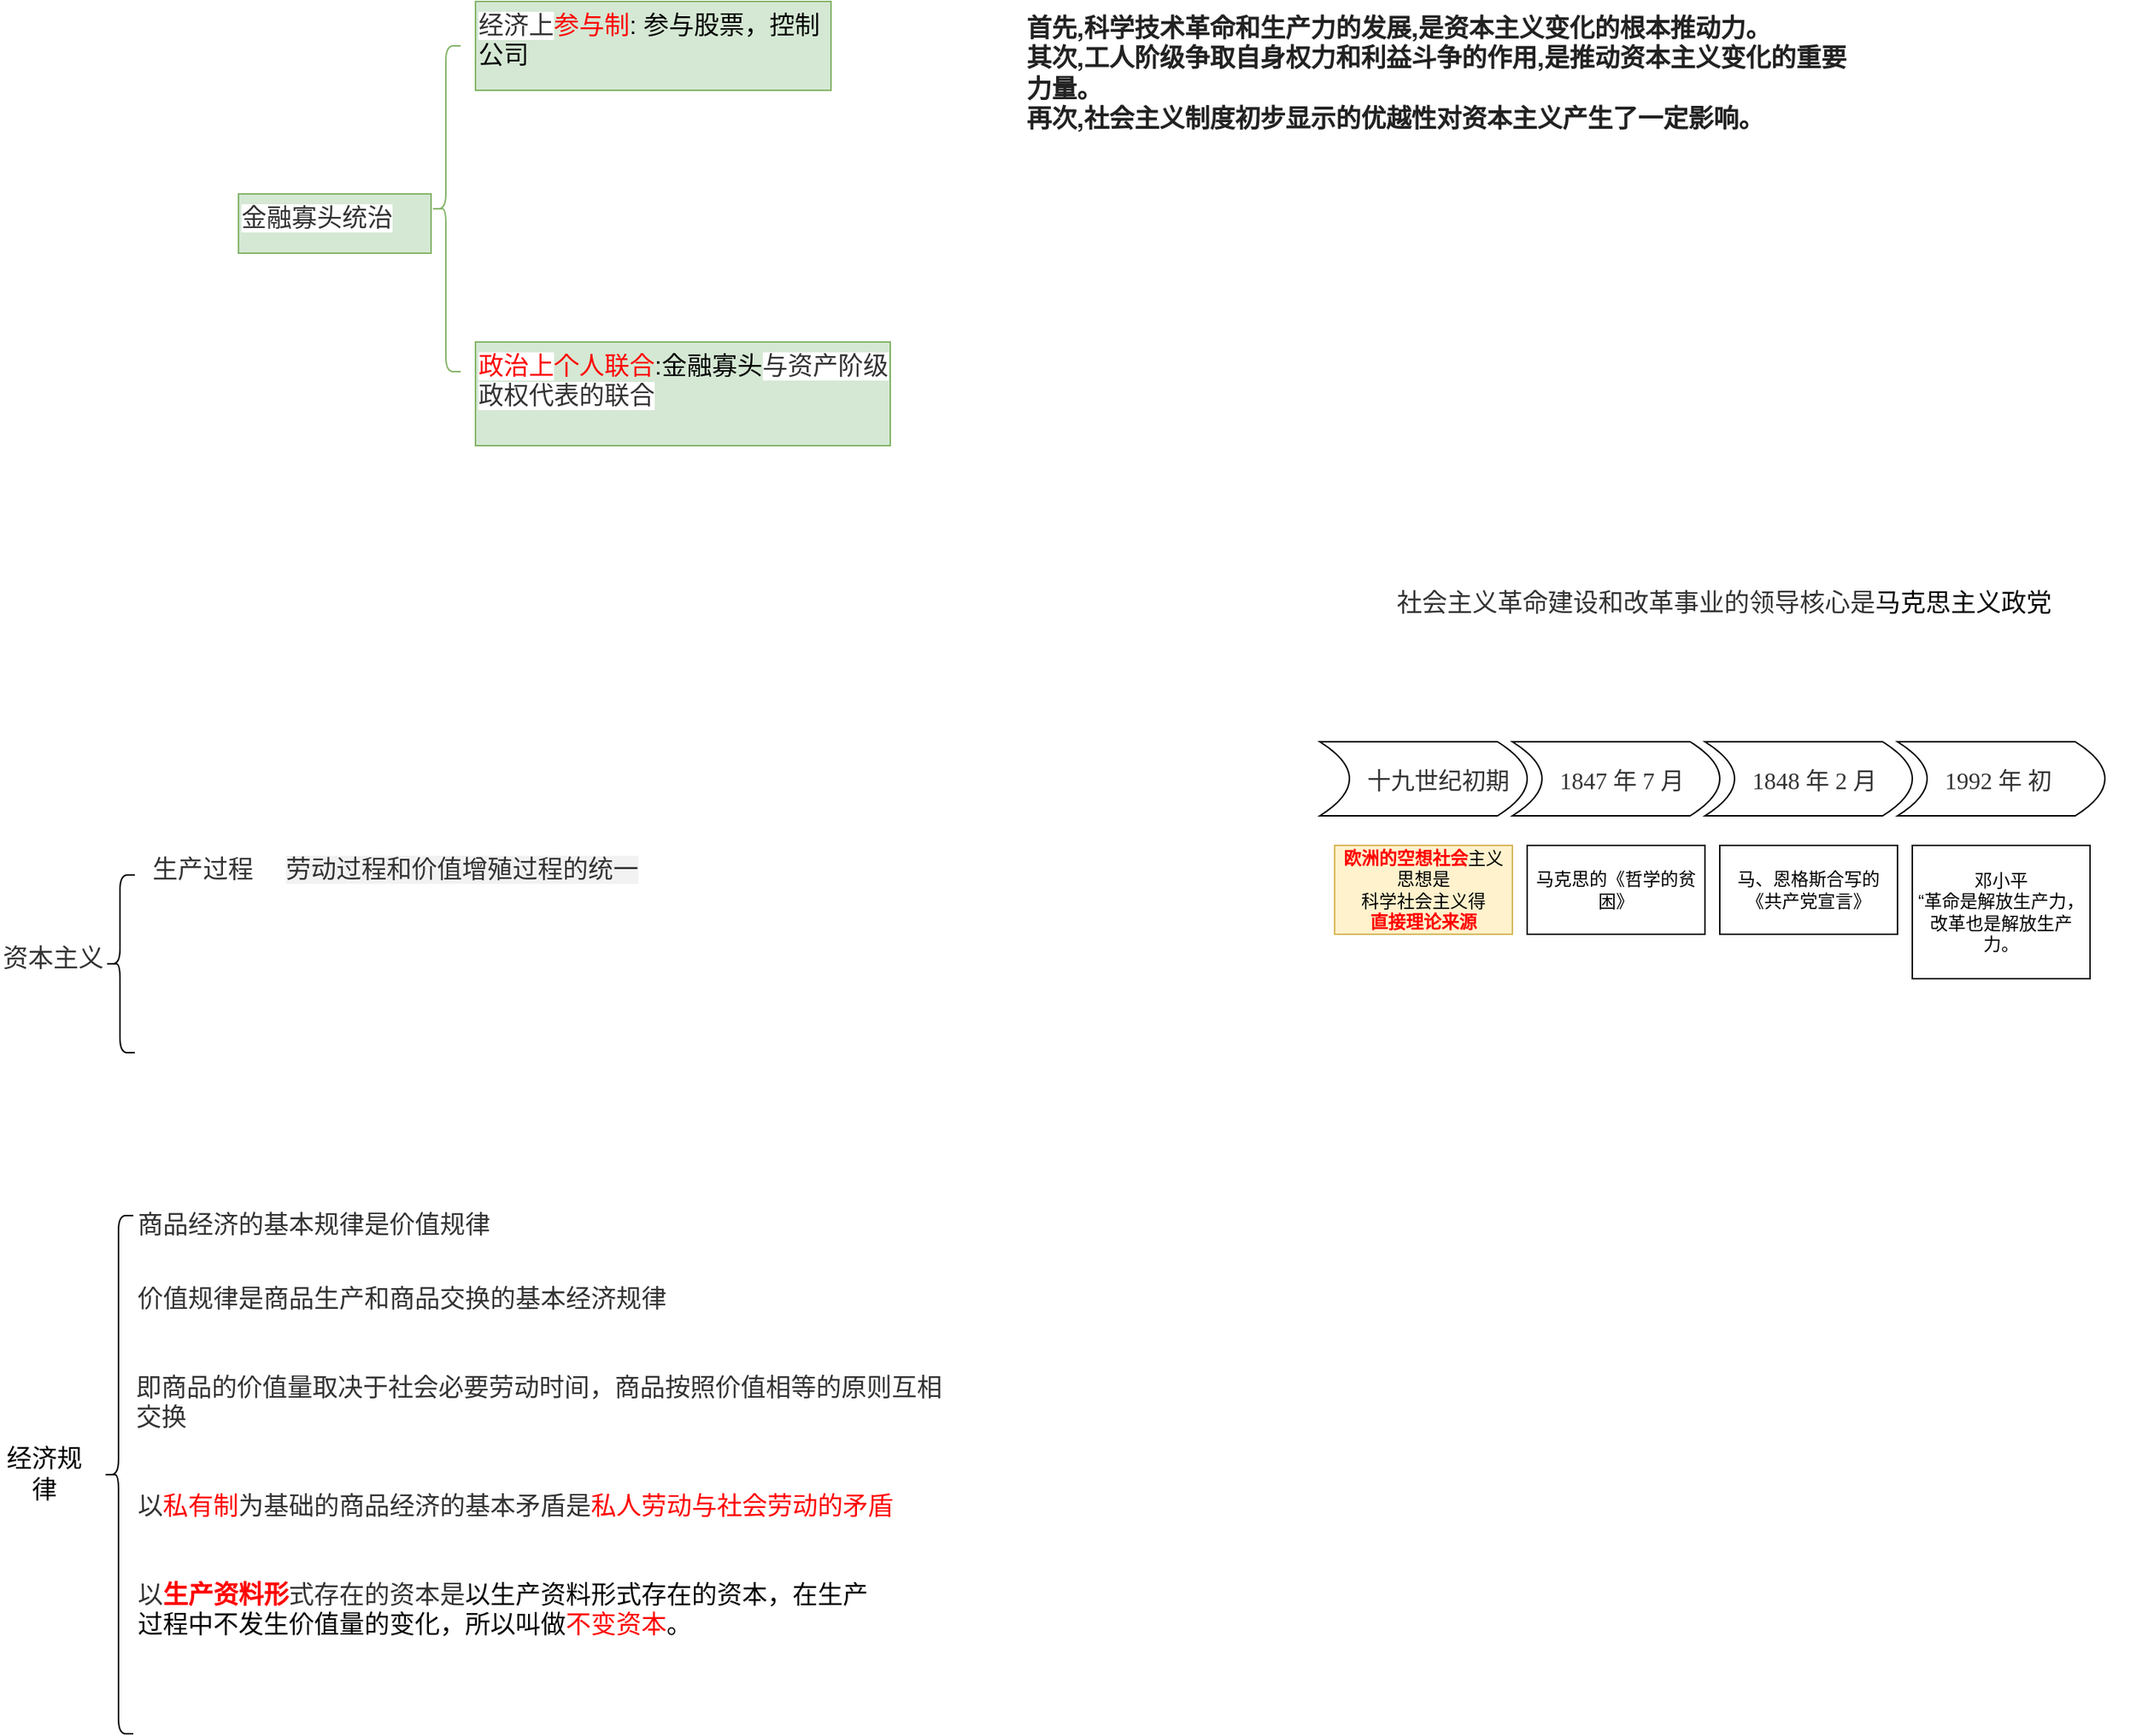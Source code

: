 <mxfile version="23.0.2" type="github">
  <diagram id="07fea595-8f29-1299-0266-81d95cde20df" name="Page-1">
    <mxGraphModel dx="2079" dy="466" grid="1" gridSize="10" guides="1" tooltips="1" connect="1" arrows="1" fold="1" page="1" pageScale="1" pageWidth="1169" pageHeight="827" background="none" math="0" shadow="0">
      <root>
        <mxCell id="0" />
        <mxCell id="1" parent="0" />
        <mxCell id="37AEC4nWHkkaQ4RAomHy-657" value="" style="shape=curlyBracket;whiteSpace=wrap;html=1;rounded=1;labelPosition=left;verticalLabelPosition=middle;align=right;verticalAlign=middle;fontSize=17;fillColor=#d5e8d4;strokeColor=#82b366;" vertex="1" parent="1">
          <mxGeometry x="150" y="120" width="20" height="220" as="geometry" />
        </mxCell>
        <mxCell id="37AEC4nWHkkaQ4RAomHy-658" value="&lt;span style=&quot;color: rgb(51, 51, 51); font-family: &amp;quot;Noto Sans SC&amp;quot;; font-size: 17px; font-style: normal; font-variant-ligatures: normal; font-variant-caps: normal; font-weight: 400; letter-spacing: normal; orphans: 2; text-align: left; text-indent: 0px; text-transform: none; widows: 2; word-spacing: 0px; -webkit-text-stroke-width: 0px; background-color: rgb(255, 255, 255); text-decoration-thickness: initial; text-decoration-style: initial; text-decoration-color: initial; float: none; display: inline !important;&quot;&gt;金融寡头统治&lt;/span&gt;" style="text;whiteSpace=wrap;html=1;fontSize=17;fillColor=#d5e8d4;strokeColor=#82b366;" vertex="1" parent="1">
          <mxGeometry x="20" y="220" width="130" height="40" as="geometry" />
        </mxCell>
        <mxCell id="37AEC4nWHkkaQ4RAomHy-659" value="&lt;font style=&quot;font-size: 17px;&quot;&gt;&lt;span style=&quot;color: rgb(51, 51, 51); font-family: &amp;quot;Noto Sans SC&amp;quot;; font-style: normal; font-variant-ligatures: normal; font-variant-caps: normal; font-weight: 400; letter-spacing: normal; orphans: 2; text-align: left; text-indent: 0px; text-transform: none; widows: 2; word-spacing: 0px; -webkit-text-stroke-width: 0px; background-color: rgb(255, 255, 255); text-decoration-thickness: initial; text-decoration-style: initial; text-decoration-color: initial; float: none; font-size: 17px; display: inline !important;&quot;&gt;经济上&lt;/span&gt;&lt;font color=&quot;#ff0000&quot; style=&quot;font-size: 17px;&quot;&gt;参与制&lt;/font&gt;: 参与股票，控制公司&lt;/font&gt;" style="text;whiteSpace=wrap;html=1;fontSize=17;fillColor=#d5e8d4;strokeColor=#82b366;" vertex="1" parent="1">
          <mxGeometry x="180" y="90" width="240" height="60" as="geometry" />
        </mxCell>
        <mxCell id="37AEC4nWHkkaQ4RAomHy-660" value="&lt;font style=&quot;font-size: 17px;&quot;&gt;&lt;font color=&quot;#ff0000&quot; style=&quot;font-size: 17px;&quot;&gt;&lt;font face=&quot;Noto Sans SC&quot; style=&quot;font-size: 17px;&quot;&gt;&lt;span style=&quot;background-color: rgb(255, 255, 255); font-size: 17px;&quot;&gt;政治上&lt;/span&gt;&lt;/font&gt;个人联合&lt;/font&gt;:&lt;/font&gt;金融寡头&lt;span style=&quot;color: rgb(51, 51, 51); font-family: Arial, sans-serif; font-size: 17px; background-color: rgb(255, 255, 255);&quot;&gt;与资产阶级政权代表的联合&lt;/span&gt;" style="text;whiteSpace=wrap;html=1;fontSize=17;fillColor=#d5e8d4;strokeColor=#82b366;" vertex="1" parent="1">
          <mxGeometry x="180" y="320" width="280" height="70" as="geometry" />
        </mxCell>
        <mxCell id="37AEC4nWHkkaQ4RAomHy-662" value="&lt;p style=&quot;margin: 0px; padding: 0px; overflow-wrap: break-word; color: rgb(34, 34, 34); font-family: &amp;quot;Helvetica Neue&amp;quot;, Helvetica, Arial, &amp;quot;PingFang SC&amp;quot;, &amp;quot;Hiragino Sans GB&amp;quot;, &amp;quot;Microsoft YaHei&amp;quot;, &amp;quot;WenQuanYi Micro Hei&amp;quot;, sans-serif; font-size: 17px; font-style: normal; font-variant-ligatures: normal; font-variant-caps: normal; font-weight: 700; letter-spacing: normal; orphans: 2; text-align: start; text-indent: 0px; text-transform: none; widows: 2; word-spacing: 0px; -webkit-text-stroke-width: 0px; background-color: rgb(255, 255, 255); text-decoration-thickness: initial; text-decoration-style: initial; text-decoration-color: initial;&quot;&gt;&lt;span style=&quot;margin: 0px; padding: 0px; overflow-wrap: break-word; font-size: 17px;&quot;&gt;首先,科学技术革命和生产力的发展,是资本主义变化的根本推动力。&lt;/span&gt;&lt;/p&gt;&lt;p style=&quot;margin: 0px; padding: 0px; overflow-wrap: break-word; color: rgb(34, 34, 34); font-family: &amp;quot;Helvetica Neue&amp;quot;, Helvetica, Arial, &amp;quot;PingFang SC&amp;quot;, &amp;quot;Hiragino Sans GB&amp;quot;, &amp;quot;Microsoft YaHei&amp;quot;, &amp;quot;WenQuanYi Micro Hei&amp;quot;, sans-serif; font-size: 17px; font-style: normal; font-variant-ligatures: normal; font-variant-caps: normal; font-weight: 700; letter-spacing: normal; orphans: 2; text-align: start; text-indent: 0px; text-transform: none; widows: 2; word-spacing: 0px; -webkit-text-stroke-width: 0px; background-color: rgb(255, 255, 255); text-decoration-thickness: initial; text-decoration-style: initial; text-decoration-color: initial;&quot;&gt;&lt;span style=&quot;margin: 0px; padding: 0px; overflow-wrap: break-word; font-size: 17px;&quot;&gt;其次,工人阶级争取自身权力和利益斗争的作用,是推动资本主义变化的重要力量。&lt;/span&gt;&lt;/p&gt;&lt;p style=&quot;margin: 0px; padding: 0px; overflow-wrap: break-word; color: rgb(34, 34, 34); font-family: &amp;quot;Helvetica Neue&amp;quot;, Helvetica, Arial, &amp;quot;PingFang SC&amp;quot;, &amp;quot;Hiragino Sans GB&amp;quot;, &amp;quot;Microsoft YaHei&amp;quot;, &amp;quot;WenQuanYi Micro Hei&amp;quot;, sans-serif; font-size: 17px; font-style: normal; font-variant-ligatures: normal; font-variant-caps: normal; font-weight: 700; letter-spacing: normal; orphans: 2; text-align: start; text-indent: 0px; text-transform: none; widows: 2; word-spacing: 0px; -webkit-text-stroke-width: 0px; background-color: rgb(255, 255, 255); text-decoration-thickness: initial; text-decoration-style: initial; text-decoration-color: initial;&quot;&gt;&lt;span style=&quot;margin: 0px; padding: 0px; overflow-wrap: break-word; font-size: 17px;&quot;&gt;再次,社会主义制度初步显示的优越性对资本主义产生了一定影响。&lt;/span&gt;&lt;/p&gt;" style="text;whiteSpace=wrap;html=1;fontSize=17;" vertex="1" parent="1">
          <mxGeometry x="550" y="90" width="560" height="150" as="geometry" />
        </mxCell>
        <mxCell id="37AEC4nWHkkaQ4RAomHy-680" value="&lt;span style=&quot;color: rgb(51, 51, 51); font-family: &amp;quot;Noto Sans SC&amp;quot;; font-size: 17px; font-style: normal; font-variant-ligatures: normal; font-variant-caps: normal; font-weight: 400; letter-spacing: normal; orphans: 2; text-align: left; text-indent: 0px; text-transform: none; widows: 2; word-spacing: 0px; -webkit-text-stroke-width: 0px; background-color: rgb(255, 255, 255); text-decoration-thickness: initial; text-decoration-style: initial; text-decoration-color: initial; float: none; display: inline !important;&quot;&gt;社会主义革命建设和改革事业的领导核心是&lt;/span&gt;马克思主义政党" style="text;whiteSpace=wrap;html=1;fontSize=17;" vertex="1" parent="1">
          <mxGeometry x="800" y="480" width="470" height="40" as="geometry" />
        </mxCell>
        <mxCell id="37AEC4nWHkkaQ4RAomHy-681" value="&lt;span style=&quot;color: rgb(51, 51, 51); font-family: &amp;quot;Noto Sans SC&amp;quot;; font-size: 17px; font-style: normal; font-variant-ligatures: normal; font-variant-caps: normal; font-weight: 400; letter-spacing: normal; orphans: 2; text-align: left; text-indent: 0px; text-transform: none; widows: 2; word-spacing: 0px; -webkit-text-stroke-width: 0px; background-color: rgb(255, 255, 255); text-decoration-thickness: initial; text-decoration-style: initial; text-decoration-color: initial; float: none; display: inline !important;&quot;&gt;资本主义&lt;/span&gt;" style="text;whiteSpace=wrap;html=1;fontSize=17;" vertex="1" parent="1">
          <mxGeometry x="-141" y="720" width="160" height="40" as="geometry" />
        </mxCell>
        <mxCell id="37AEC4nWHkkaQ4RAomHy-682" value="" style="shape=curlyBracket;whiteSpace=wrap;html=1;rounded=1;labelPosition=left;verticalLabelPosition=middle;align=right;verticalAlign=middle;fontSize=17;" vertex="1" parent="1">
          <mxGeometry x="-70" y="680" width="20" height="120" as="geometry" />
        </mxCell>
        <mxCell id="37AEC4nWHkkaQ4RAomHy-683" value="&lt;span style=&quot;color: rgb(51, 51, 51); font-family: &amp;quot;Noto Sans SC&amp;quot;; font-size: 17px; font-style: normal; font-variant-ligatures: normal; font-variant-caps: normal; font-weight: 400; letter-spacing: normal; orphans: 2; text-align: left; text-indent: 0px; text-transform: none; widows: 2; word-spacing: 0px; -webkit-text-stroke-width: 0px; background-color: rgb(255, 255, 255); text-decoration-thickness: initial; text-decoration-style: initial; text-decoration-color: initial; float: none; display: inline !important;&quot;&gt;生产过程&lt;/span&gt;" style="text;whiteSpace=wrap;html=1;fontSize=17;" vertex="1" parent="1">
          <mxGeometry x="-40" y="660" width="100" height="40" as="geometry" />
        </mxCell>
        <mxCell id="37AEC4nWHkkaQ4RAomHy-684" value="&lt;br class=&quot;Apple-interchange-newline&quot; style=&quot;font-size: 17px;&quot;&gt;&lt;span style=&quot;color: rgb(51, 51, 51); font-family: &amp;quot;Noto Sans SC&amp;quot;; font-size: 17px; font-style: normal; font-variant-ligatures: normal; font-variant-caps: normal; font-weight: 400; letter-spacing: normal; orphans: 2; text-align: left; text-indent: 0px; text-transform: none; widows: 2; word-spacing: 0px; -webkit-text-stroke-width: 0px; background-color: rgba(0, 0, 0, 0.05); text-decoration-thickness: initial; text-decoration-style: initial; text-decoration-color: initial; float: none; display: inline !important;&quot;&gt;劳动过程和价值增殖过程的统一&lt;/span&gt;" style="text;whiteSpace=wrap;html=1;fontSize=17;" vertex="1" parent="1">
          <mxGeometry x="50" y="640" width="260" height="60" as="geometry" />
        </mxCell>
        <mxCell id="37AEC4nWHkkaQ4RAomHy-686" value="" style="shape=curlyBracket;whiteSpace=wrap;html=1;rounded=1;labelPosition=left;verticalLabelPosition=middle;align=right;verticalAlign=middle;fontSize=17;" vertex="1" parent="1">
          <mxGeometry x="-71" y="910" width="20" height="350" as="geometry" />
        </mxCell>
        <mxCell id="37AEC4nWHkkaQ4RAomHy-689" value="经济规律" style="text;html=1;strokeColor=none;fillColor=none;align=center;verticalAlign=middle;whiteSpace=wrap;rounded=0;fontSize=17;" vertex="1" parent="1">
          <mxGeometry x="-141" y="1070" width="60" height="30" as="geometry" />
        </mxCell>
        <mxCell id="37AEC4nWHkkaQ4RAomHy-690" value="&#xa;&lt;span style=&quot;color: rgb(51, 51, 51); font-family: &amp;quot;Noto Sans SC&amp;quot;; font-size: 17px; font-style: normal; font-variant-ligatures: normal; font-variant-caps: normal; font-weight: 400; letter-spacing: normal; orphans: 2; text-align: left; text-indent: 0px; text-transform: none; widows: 2; word-spacing: 0px; -webkit-text-stroke-width: 0px; background-color: rgb(255, 255, 255); text-decoration-thickness: initial; text-decoration-style: initial; text-decoration-color: initial; float: none; display: inline !important;&quot;&gt;商品经济的基本规律是价值规律&lt;/span&gt;&#xa;&#xa;" style="text;whiteSpace=wrap;html=1;fontSize=17;" vertex="1" parent="1">
          <mxGeometry x="-50" y="880" width="240" height="60" as="geometry" />
        </mxCell>
        <mxCell id="37AEC4nWHkkaQ4RAomHy-691" value="&lt;span style=&quot;color: rgb(51, 51, 51); font-family: &amp;quot;Noto Sans SC&amp;quot;; font-size: 17px; font-style: normal; font-variant-ligatures: normal; font-variant-caps: normal; font-weight: 400; letter-spacing: normal; orphans: 2; text-align: left; text-indent: 0px; text-transform: none; widows: 2; word-spacing: 0px; -webkit-text-stroke-width: 0px; background-color: rgb(255, 255, 255); text-decoration-thickness: initial; text-decoration-style: initial; text-decoration-color: initial; float: none; display: inline !important;&quot;&gt;价值规律是商品生产和商品交换的基本经济规律&lt;/span&gt;" style="text;whiteSpace=wrap;html=1;fontSize=17;" vertex="1" parent="1">
          <mxGeometry x="-50" y="950" width="370" height="40" as="geometry" />
        </mxCell>
        <mxCell id="37AEC4nWHkkaQ4RAomHy-692" value="&lt;span style=&quot;color: rgb(51, 51, 51); font-family: &amp;quot;Noto Sans SC&amp;quot;; font-size: 17px; font-style: normal; font-variant-ligatures: normal; font-variant-caps: normal; font-weight: 400; letter-spacing: normal; orphans: 2; text-align: left; text-indent: 0px; text-transform: none; widows: 2; word-spacing: 0px; -webkit-text-stroke-width: 0px; background-color: rgb(255, 255, 255); text-decoration-thickness: initial; text-decoration-style: initial; text-decoration-color: initial; float: none; display: inline !important;&quot;&gt;即商品的价值量取决于社会必要劳动时间，商品按照价值相等的原则互相交换&lt;/span&gt;" style="text;whiteSpace=wrap;html=1;fontSize=17;" vertex="1" parent="1">
          <mxGeometry x="-51" y="1010" width="560" height="60" as="geometry" />
        </mxCell>
        <mxCell id="37AEC4nWHkkaQ4RAomHy-693" value="&lt;span style=&quot;color: rgb(51, 51, 51); font-family: &amp;quot;Noto Sans SC&amp;quot;; font-size: 17px; font-style: normal; font-variant-ligatures: normal; font-variant-caps: normal; font-weight: 400; letter-spacing: normal; orphans: 2; text-align: left; text-indent: 0px; text-transform: none; widows: 2; word-spacing: 0px; -webkit-text-stroke-width: 0px; background-color: rgb(255, 255, 255); text-decoration-thickness: initial; text-decoration-style: initial; text-decoration-color: initial; float: none; display: inline !important;&quot;&gt;以&lt;/span&gt;&lt;span style=&quot;font-family: &amp;quot;Noto Sans SC&amp;quot;; font-size: 17px; font-style: normal; font-variant-ligatures: normal; font-variant-caps: normal; font-weight: 400; letter-spacing: normal; orphans: 2; text-align: left; text-indent: 0px; text-transform: none; widows: 2; word-spacing: 0px; -webkit-text-stroke-width: 0px; background-color: rgb(255, 255, 255); text-decoration-thickness: initial; text-decoration-style: initial; text-decoration-color: initial; float: none; display: inline !important;&quot;&gt;&lt;font color=&quot;#ff0000&quot; style=&quot;font-size: 17px;&quot;&gt;私有制&lt;/font&gt;&lt;/span&gt;&lt;span style=&quot;color: rgb(51, 51, 51); font-family: &amp;quot;Noto Sans SC&amp;quot;; font-size: 17px; font-style: normal; font-variant-ligatures: normal; font-variant-caps: normal; font-weight: 400; letter-spacing: normal; orphans: 2; text-align: left; text-indent: 0px; text-transform: none; widows: 2; word-spacing: 0px; -webkit-text-stroke-width: 0px; background-color: rgb(255, 255, 255); text-decoration-thickness: initial; text-decoration-style: initial; text-decoration-color: initial; float: none; display: inline !important;&quot;&gt;为基础的商品经济的基本矛盾是&lt;/span&gt;&lt;font color=&quot;#ff0000&quot; style=&quot;font-size: 17px;&quot;&gt;私人劳动与社会劳动的矛盾&lt;/font&gt;" style="text;whiteSpace=wrap;html=1;fontSize=17;" vertex="1" parent="1">
          <mxGeometry x="-50" y="1090" width="600" height="40" as="geometry" />
        </mxCell>
        <mxCell id="37AEC4nWHkkaQ4RAomHy-694" value="&lt;span style=&quot;color: rgb(51, 51, 51); font-family: &amp;quot;Noto Sans SC&amp;quot;; font-size: 17px; font-style: normal; font-variant-ligatures: normal; font-variant-caps: normal; font-weight: 400; letter-spacing: normal; orphans: 2; text-align: left; text-indent: 0px; text-transform: none; widows: 2; word-spacing: 0px; -webkit-text-stroke-width: 0px; background-color: rgb(255, 255, 255); text-decoration-thickness: initial; text-decoration-style: initial; text-decoration-color: initial; float: none; display: inline !important;&quot;&gt;以&lt;/span&gt;&lt;span style=&quot;font-family: &amp;quot;Noto Sans SC&amp;quot;; font-size: 17px; font-style: normal; font-variant-ligatures: normal; font-variant-caps: normal; letter-spacing: normal; orphans: 2; text-align: left; text-indent: 0px; text-transform: none; widows: 2; word-spacing: 0px; -webkit-text-stroke-width: 0px; background-color: rgb(255, 255, 255); text-decoration-thickness: initial; text-decoration-style: initial; text-decoration-color: initial; float: none; display: inline !important;&quot;&gt;&lt;b style=&quot;font-size: 17px;&quot;&gt;&lt;font color=&quot;#ff0000&quot; style=&quot;font-size: 17px;&quot;&gt;生产资料形&lt;/font&gt;&lt;/b&gt;&lt;/span&gt;&lt;span style=&quot;color: rgb(51, 51, 51); font-family: &amp;quot;Noto Sans SC&amp;quot;; font-size: 17px; font-style: normal; font-variant-ligatures: normal; font-variant-caps: normal; font-weight: 400; letter-spacing: normal; orphans: 2; text-align: left; text-indent: 0px; text-transform: none; widows: 2; word-spacing: 0px; -webkit-text-stroke-width: 0px; background-color: rgb(255, 255, 255); text-decoration-thickness: initial; text-decoration-style: initial; text-decoration-color: initial; float: none; display: inline !important;&quot;&gt;式存在的资本是&lt;/span&gt;以生产资料形式存在的资本，在生产过程中不发生价值量的变化，所以叫做&lt;font color=&quot;#ff0000&quot; style=&quot;font-size: 17px;&quot;&gt;不变资本&lt;/font&gt;。&lt;div style=&quot;box-sizing: border-box; margin: 0px 0px 15px; padding: 0px; color: rgb(51, 51, 51); font-family: &amp;quot;Noto Sans SC&amp;quot;; font-size: 17px; background-color: rgb(255, 255, 255);&quot;&gt;&lt;div style=&quot;box-sizing: border-box; margin: 0px; padding: 0px; font-size: 17px;&quot; id=&quot;setExplanation&quot;&gt;&lt;p style=&quot;box-sizing: border-box; margin: 0px; padding: 0px; font-size: 17px;&quot;&gt;&lt;br style=&quot;box-sizing: border-box; font-size: 17px;&quot;&gt;&lt;/p&gt;&lt;/div&gt;&lt;/div&gt;" style="text;whiteSpace=wrap;html=1;fontSize=17;" vertex="1" parent="1">
          <mxGeometry x="-50" y="1150" width="500" height="40" as="geometry" />
        </mxCell>
        <mxCell id="37AEC4nWHkkaQ4RAomHy-695" value="" style="shape=dataStorage;whiteSpace=wrap;html=1;fixedSize=1;rotation=-180;" vertex="1" parent="1">
          <mxGeometry x="880" y="590" width="140" height="50" as="geometry" />
        </mxCell>
        <mxCell id="37AEC4nWHkkaQ4RAomHy-696" value="&lt;span style=&quot;color: rgb(51, 51, 51); font-family: &amp;quot;Noto Sans SC&amp;quot;; font-size: 16px; font-style: normal; font-variant-ligatures: normal; font-variant-caps: normal; font-weight: 400; letter-spacing: normal; orphans: 2; text-align: left; text-indent: 0px; text-transform: none; widows: 2; word-spacing: 0px; -webkit-text-stroke-width: 0px; background-color: rgb(255, 255, 255); text-decoration-thickness: initial; text-decoration-style: initial; text-decoration-color: initial; float: none; display: inline !important;&quot;&gt;1847 年 7 月&lt;/span&gt;" style="text;whiteSpace=wrap;html=1;" vertex="1" parent="1">
          <mxGeometry x="910" y="600" width="130" height="40" as="geometry" />
        </mxCell>
        <mxCell id="37AEC4nWHkkaQ4RAomHy-697" value="" style="shape=dataStorage;whiteSpace=wrap;html=1;fixedSize=1;rotation=-180;" vertex="1" parent="1">
          <mxGeometry x="1010" y="590" width="140" height="50" as="geometry" />
        </mxCell>
        <mxCell id="37AEC4nWHkkaQ4RAomHy-698" value="&lt;span style=&quot;color: rgb(51, 51, 51); font-family: &amp;quot;Noto Sans SC&amp;quot;; font-size: 16px; font-style: normal; font-variant-ligatures: normal; font-variant-caps: normal; font-weight: 400; letter-spacing: normal; orphans: 2; text-align: left; text-indent: 0px; text-transform: none; widows: 2; word-spacing: 0px; -webkit-text-stroke-width: 0px; background-color: rgb(255, 255, 255); text-decoration-thickness: initial; text-decoration-style: initial; text-decoration-color: initial; float: none; display: inline !important;&quot;&gt;1848 年 2 月&lt;/span&gt;" style="text;whiteSpace=wrap;html=1;" vertex="1" parent="1">
          <mxGeometry x="1040" y="600" width="130" height="40" as="geometry" />
        </mxCell>
        <mxCell id="37AEC4nWHkkaQ4RAomHy-699" value="马克思的《哲学的贫困》" style="rounded=0;whiteSpace=wrap;html=1;" vertex="1" parent="1">
          <mxGeometry x="890" y="660" width="120" height="60" as="geometry" />
        </mxCell>
        <mxCell id="37AEC4nWHkkaQ4RAomHy-700" value="马、恩格斯合写的《共产党宣言》" style="rounded=0;whiteSpace=wrap;html=1;" vertex="1" parent="1">
          <mxGeometry x="1020" y="660" width="120" height="60" as="geometry" />
        </mxCell>
        <mxCell id="37AEC4nWHkkaQ4RAomHy-701" value="" style="shape=dataStorage;whiteSpace=wrap;html=1;fixedSize=1;rotation=-180;" vertex="1" parent="1">
          <mxGeometry x="750" y="590" width="140" height="50" as="geometry" />
        </mxCell>
        <mxCell id="37AEC4nWHkkaQ4RAomHy-702" value="&lt;span style=&quot;color: rgb(51, 51, 51); font-family: &amp;quot;Noto Sans SC&amp;quot;; font-size: 16px; font-style: normal; font-variant-ligatures: normal; font-variant-caps: normal; font-weight: 400; letter-spacing: normal; orphans: 2; text-align: left; text-indent: 0px; text-transform: none; widows: 2; word-spacing: 0px; -webkit-text-stroke-width: 0px; background-color: rgb(255, 255, 255); text-decoration-thickness: initial; text-decoration-style: initial; text-decoration-color: initial; float: none; display: inline !important;&quot;&gt;十九世纪初期&lt;/span&gt;" style="text;whiteSpace=wrap;html=1;" vertex="1" parent="1">
          <mxGeometry x="780" y="600" width="130" height="40" as="geometry" />
        </mxCell>
        <mxCell id="37AEC4nWHkkaQ4RAomHy-703" value="&lt;font color=&quot;#ff0000&quot;&gt;&lt;b&gt;欧洲的空想社会&lt;/b&gt;&lt;/font&gt;主义思想是&lt;br&gt;科学社会主义得&lt;br&gt;&lt;b&gt;&lt;font color=&quot;#ff0000&quot;&gt;直接理论来源&lt;/font&gt;&lt;/b&gt;" style="rounded=0;whiteSpace=wrap;html=1;fillColor=#fff2cc;strokeColor=#d6b656;" vertex="1" parent="1">
          <mxGeometry x="760" y="660" width="120" height="60" as="geometry" />
        </mxCell>
        <mxCell id="37AEC4nWHkkaQ4RAomHy-704" value="" style="shape=dataStorage;whiteSpace=wrap;html=1;fixedSize=1;rotation=-180;" vertex="1" parent="1">
          <mxGeometry x="1140" y="590" width="140" height="50" as="geometry" />
        </mxCell>
        <mxCell id="37AEC4nWHkkaQ4RAomHy-706" value="&lt;span style=&quot;color: rgb(51, 51, 51); font-family: &amp;quot;Noto Sans SC&amp;quot;; font-size: 16px; font-style: normal; font-variant-ligatures: normal; font-variant-caps: normal; font-weight: 400; letter-spacing: normal; orphans: 2; text-align: left; text-indent: 0px; text-transform: none; widows: 2; word-spacing: 0px; -webkit-text-stroke-width: 0px; background-color: rgb(255, 255, 255); text-decoration-thickness: initial; text-decoration-style: initial; text-decoration-color: initial; float: none; display: inline !important;&quot;&gt;1992 年 初&lt;/span&gt;" style="text;whiteSpace=wrap;html=1;" vertex="1" parent="1">
          <mxGeometry x="1170" y="600" width="130" height="40" as="geometry" />
        </mxCell>
        <mxCell id="37AEC4nWHkkaQ4RAomHy-707" value="邓小平&lt;br&gt;“革命是解放生产力，改革也是解放生产力。" style="rounded=0;whiteSpace=wrap;html=1;" vertex="1" parent="1">
          <mxGeometry x="1150" y="660" width="120" height="90" as="geometry" />
        </mxCell>
      </root>
    </mxGraphModel>
  </diagram>
</mxfile>
